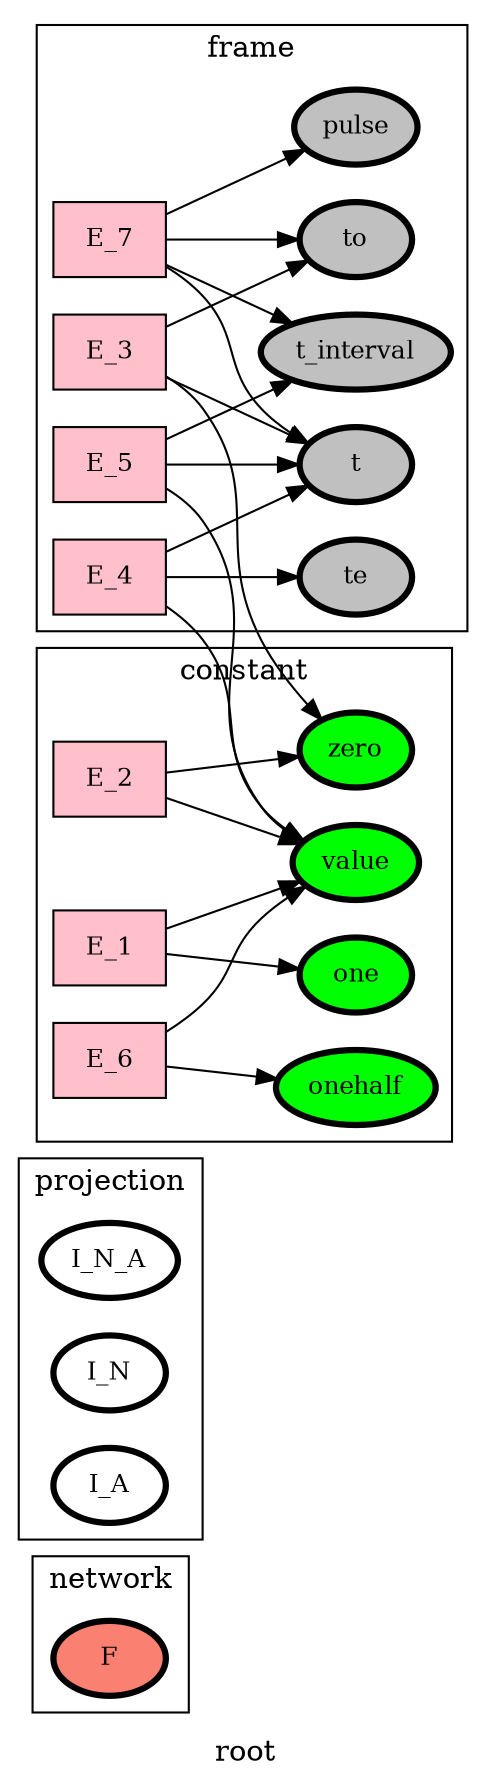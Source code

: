 digraph root {
label=root;
rankdir=LR;
subgraph cluster_root___network {
label=network;
rankdir=LR;
V_10 [fillcolor=salmon, fontsize=12, label=F, penwidth=3, style=filled];
}

subgraph cluster_root___projection {
label=projection;
rankdir=LR;
V_48 [fillcolor=white, fontsize=12, label=I_N_A, penwidth=3, style=filled];
V_96 [fillcolor=white, fontsize=12, label=I_N, penwidth=3, style=filled];
V_97 [fillcolor=white, fontsize=12, label=I_A, penwidth=3, style=filled];
}

E_3 -> V_3  [splines=ortho];
E_3 -> V_4  [splines=ortho];
E_4 -> V_1  [splines=ortho];
E_4 -> V_4  [splines=ortho];
E_5 -> V_1  [splines=ortho];
E_5 -> V_4  [splines=ortho];
E_7 -> V_4  [splines=ortho];
E_7 -> V_5  [splines=ortho];
E_7 -> V_7  [splines=ortho];
subgraph cluster_root___frame {
label=frame;
rankdir=LR;
V_4 [fillcolor=grey, fontsize=12, label=t, penwidth=3, style=filled];
V_5 [fillcolor=grey, fontsize=12, label=to, penwidth=3, style=filled];
V_6 [fillcolor=grey, fontsize=12, label=te, penwidth=3, style=filled];
V_7 [fillcolor=grey, fontsize=12, label=t_interval, penwidth=3, style=filled];
V_9 [fillcolor=grey, fontsize=12, label=pulse, penwidth=3, style=filled];
E_3 [fillcolor=pink, fontsize=12, shape=box, style=filled];
E_3 -> V_5  [splines=ortho];
E_4 [fillcolor=pink, fontsize=12, shape=box, style=filled];
E_4 -> V_6  [splines=ortho];
E_5 [fillcolor=pink, fontsize=12, shape=box, style=filled];
E_5 -> V_7  [splines=ortho];
E_7 [fillcolor=pink, fontsize=12, shape=box, style=filled];
E_7 -> V_9  [splines=ortho];
}

subgraph cluster_root___state {
label=state;
rankdir=LR;
}

E_1 -> V_1  [splines=ortho];
E_2 -> V_1  [splines=ortho];
E_6 -> V_1  [splines=ortho];
subgraph cluster_root___constant {
label=constant;
rankdir=LR;
V_1 [fillcolor=green, fontsize=12, label=value, penwidth=3, style=filled];
V_2 [fillcolor=green, fontsize=12, label=one, penwidth=3, style=filled];
V_3 [fillcolor=green, fontsize=12, label=zero, penwidth=3, style=filled];
V_8 [fillcolor=green, fontsize=12, label=onehalf, penwidth=3, style=filled];
E_1 [fillcolor=pink, fontsize=12, shape=box, style=filled];
E_1 -> V_2  [splines=ortho];
E_2 [fillcolor=pink, fontsize=12, shape=box, style=filled];
E_2 -> V_3  [splines=ortho];
E_6 [fillcolor=pink, fontsize=12, shape=box, style=filled];
E_6 -> V_8  [splines=ortho];
}

}
